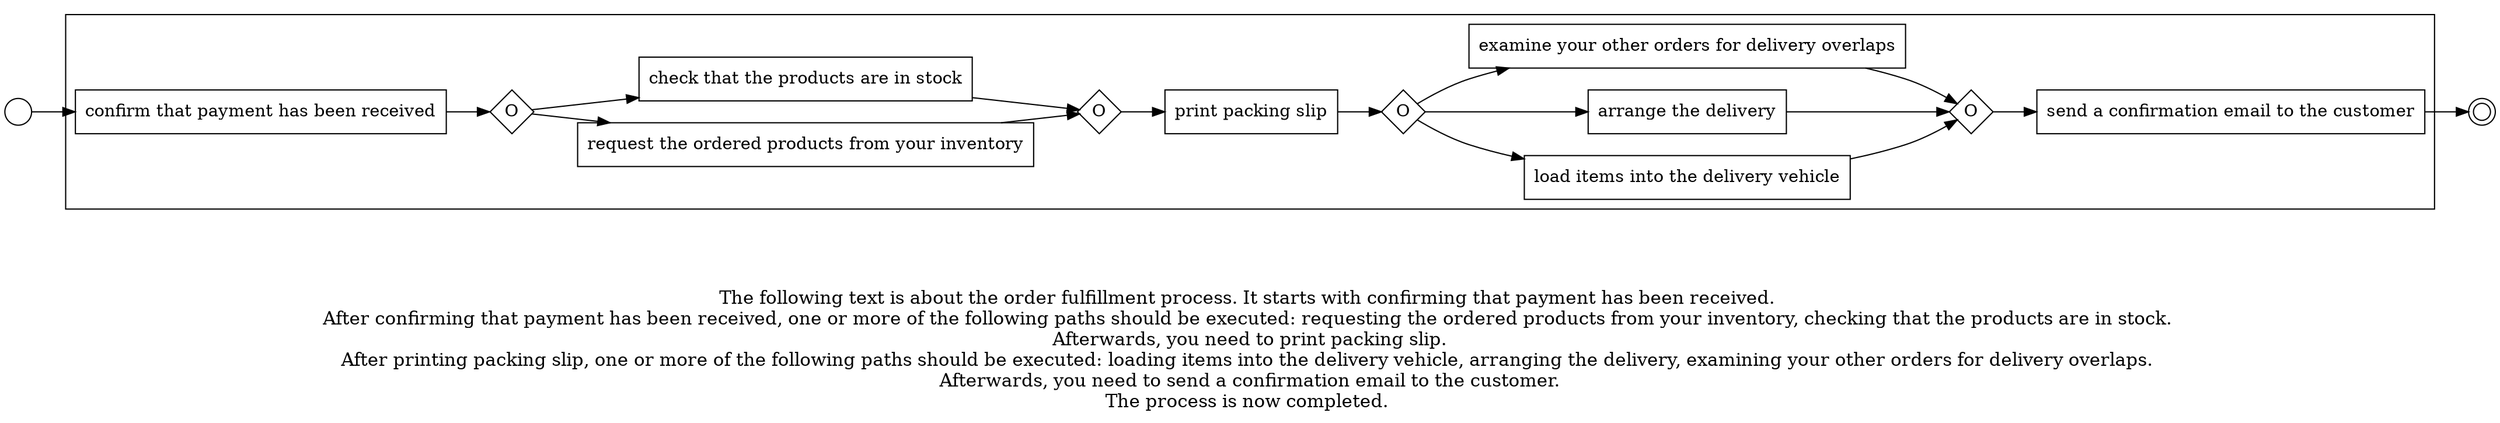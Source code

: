 digraph order_fulfillment_process_140 {
	graph [rankdir=LR]
	START_NODE [label="" shape=circle width=0.3]
	subgraph CLUSTER_0 {
		"confirm that payment has been received" [shape=box]
		"OR_SPLIT--2. Retrieving products from your inventory_AF7R" [label=O fixedsize=true shape=diamond width=0.5]
		"confirm that payment has been received" -> "OR_SPLIT--2. Retrieving products from your inventory_AF7R"
		"request the ordered products from your inventory" [shape=box]
		"OR_SPLIT--2. Retrieving products from your inventory_AF7R" -> "request the ordered products from your inventory"
		"check that the products are in stock" [shape=box]
		"OR_SPLIT--2. Retrieving products from your inventory_AF7R" -> "check that the products are in stock"
		"OR_JOIN--2. Retrieving products from your inventory_AF7R" [label=O fixedsize=true shape=diamond width=0.5]
		"request the ordered products from your inventory" -> "OR_JOIN--2. Retrieving products from your inventory_AF7R"
		"check that the products are in stock" -> "OR_JOIN--2. Retrieving products from your inventory_AF7R"
		"print packing slip" [shape=box]
		"OR_JOIN--2. Retrieving products from your inventory_AF7R" -> "print packing slip"
		"OR_SPLIT--4. Dispatching the products_BWJL" [label=O fixedsize=true shape=diamond width=0.5]
		"print packing slip" -> "OR_SPLIT--4. Dispatching the products_BWJL"
		"load items into the delivery vehicle" [shape=box]
		"OR_SPLIT--4. Dispatching the products_BWJL" -> "load items into the delivery vehicle"
		"arrange the delivery" [shape=box]
		"OR_SPLIT--4. Dispatching the products_BWJL" -> "arrange the delivery"
		"examine your other orders for delivery overlaps" [shape=box]
		"OR_SPLIT--4. Dispatching the products_BWJL" -> "examine your other orders for delivery overlaps"
		"OR_JOIN--4. Dispatching the products_BWJL" [label=O fixedsize=true shape=diamond width=0.5]
		"load items into the delivery vehicle" -> "OR_JOIN--4. Dispatching the products_BWJL"
		"arrange the delivery" -> "OR_JOIN--4. Dispatching the products_BWJL"
		"examine your other orders for delivery overlaps" -> "OR_JOIN--4. Dispatching the products_BWJL"
		"send a confirmation email to the customer" [shape=box]
		"OR_JOIN--4. Dispatching the products_BWJL" -> "send a confirmation email to the customer"
	}
	START_NODE -> "confirm that payment has been received"
	END_NODE [label="" shape=doublecircle width=0.2]
	"send a confirmation email to the customer" -> END_NODE
	fontsize=15 label="\n\n
The following text is about the order fulfillment process. It starts with confirming that payment has been received. 
After confirming that payment has been received, one or more of the following paths should be executed: requesting the ordered products from your inventory, checking that the products are in stock. 
Afterwards, you need to print packing slip.
After printing packing slip, one or more of the following paths should be executed: loading items into the delivery vehicle, arranging the delivery, examining your other orders for delivery overlaps. 
Afterwards, you need to send a confirmation email to the customer.
The process is now completed. 
"
}

